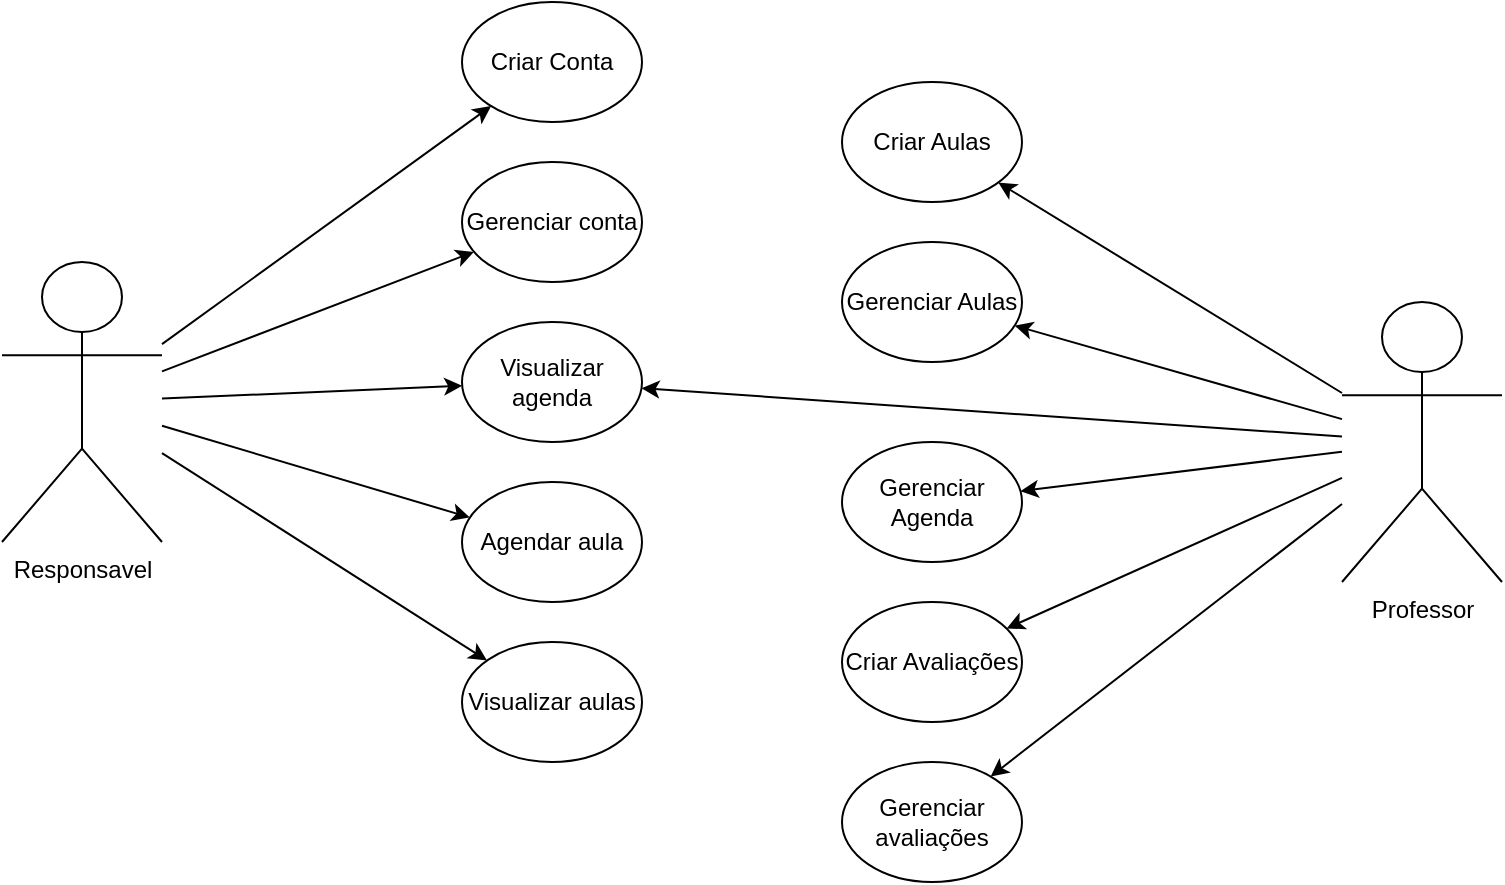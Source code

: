 <mxfile version="26.2.12">
  <diagram name="Página-1" id="_fJPHz3GEHOpVOtCrLtM">
    <mxGraphModel dx="1108" dy="609" grid="1" gridSize="10" guides="1" tooltips="1" connect="1" arrows="1" fold="1" page="1" pageScale="1" pageWidth="827" pageHeight="1169" math="0" shadow="0">
      <root>
        <mxCell id="0" />
        <mxCell id="1" parent="0" />
        <mxCell id="9yZYR11vGM9fc_dX3TNe-1" value="Responsavel" style="shape=umlActor;verticalLabelPosition=bottom;verticalAlign=top;html=1;outlineConnect=0;" vertex="1" parent="1">
          <mxGeometry x="10" y="170" width="80" height="140" as="geometry" />
        </mxCell>
        <mxCell id="9yZYR11vGM9fc_dX3TNe-2" value="Criar Conta" style="ellipse;whiteSpace=wrap;html=1;" vertex="1" parent="1">
          <mxGeometry x="240" y="40" width="90" height="60" as="geometry" />
        </mxCell>
        <mxCell id="9yZYR11vGM9fc_dX3TNe-3" value="Gerenciar conta" style="ellipse;whiteSpace=wrap;html=1;" vertex="1" parent="1">
          <mxGeometry x="240" y="120" width="90" height="60" as="geometry" />
        </mxCell>
        <mxCell id="9yZYR11vGM9fc_dX3TNe-4" value="Visualizar agenda" style="ellipse;whiteSpace=wrap;html=1;" vertex="1" parent="1">
          <mxGeometry x="240" y="200" width="90" height="60" as="geometry" />
        </mxCell>
        <mxCell id="9yZYR11vGM9fc_dX3TNe-5" value="Agendar aula" style="ellipse;whiteSpace=wrap;html=1;" vertex="1" parent="1">
          <mxGeometry x="240" y="280" width="90" height="60" as="geometry" />
        </mxCell>
        <mxCell id="9yZYR11vGM9fc_dX3TNe-6" value="Visualizar aulas" style="ellipse;whiteSpace=wrap;html=1;" vertex="1" parent="1">
          <mxGeometry x="240" y="360" width="90" height="60" as="geometry" />
        </mxCell>
        <mxCell id="9yZYR11vGM9fc_dX3TNe-8" value="" style="endArrow=classic;html=1;rounded=0;" edge="1" parent="1" source="9yZYR11vGM9fc_dX3TNe-1" target="9yZYR11vGM9fc_dX3TNe-2">
          <mxGeometry width="50" height="50" relative="1" as="geometry">
            <mxPoint x="390" y="340" as="sourcePoint" />
            <mxPoint x="440" y="290" as="targetPoint" />
          </mxGeometry>
        </mxCell>
        <mxCell id="9yZYR11vGM9fc_dX3TNe-9" value="" style="endArrow=classic;html=1;rounded=0;" edge="1" parent="1" source="9yZYR11vGM9fc_dX3TNe-1" target="9yZYR11vGM9fc_dX3TNe-3">
          <mxGeometry width="50" height="50" relative="1" as="geometry">
            <mxPoint x="120" y="289" as="sourcePoint" />
            <mxPoint x="269" y="150" as="targetPoint" />
          </mxGeometry>
        </mxCell>
        <mxCell id="9yZYR11vGM9fc_dX3TNe-10" value="" style="endArrow=classic;html=1;rounded=0;" edge="1" parent="1" source="9yZYR11vGM9fc_dX3TNe-1" target="9yZYR11vGM9fc_dX3TNe-4">
          <mxGeometry width="50" height="50" relative="1" as="geometry">
            <mxPoint x="120" y="258" as="sourcePoint" />
            <mxPoint x="260" y="179" as="targetPoint" />
          </mxGeometry>
        </mxCell>
        <mxCell id="9yZYR11vGM9fc_dX3TNe-11" value="" style="endArrow=classic;html=1;rounded=0;" edge="1" parent="1" source="9yZYR11vGM9fc_dX3TNe-1" target="9yZYR11vGM9fc_dX3TNe-5">
          <mxGeometry width="50" height="50" relative="1" as="geometry">
            <mxPoint x="120" y="273" as="sourcePoint" />
            <mxPoint x="252" y="248" as="targetPoint" />
          </mxGeometry>
        </mxCell>
        <mxCell id="9yZYR11vGM9fc_dX3TNe-12" value="" style="endArrow=classic;html=1;rounded=0;" edge="1" parent="1" source="9yZYR11vGM9fc_dX3TNe-1" target="9yZYR11vGM9fc_dX3TNe-6">
          <mxGeometry width="50" height="50" relative="1" as="geometry">
            <mxPoint x="120" y="287" as="sourcePoint" />
            <mxPoint x="252" y="312" as="targetPoint" />
          </mxGeometry>
        </mxCell>
        <mxCell id="9yZYR11vGM9fc_dX3TNe-14" value="Professor" style="shape=umlActor;verticalLabelPosition=bottom;verticalAlign=top;html=1;outlineConnect=0;" vertex="1" parent="1">
          <mxGeometry x="680" y="190" width="80" height="140" as="geometry" />
        </mxCell>
        <mxCell id="9yZYR11vGM9fc_dX3TNe-15" value="Gerenciar Agenda" style="ellipse;whiteSpace=wrap;html=1;" vertex="1" parent="1">
          <mxGeometry x="430" y="260" width="90" height="60" as="geometry" />
        </mxCell>
        <mxCell id="9yZYR11vGM9fc_dX3TNe-16" value="Criar Aulas" style="ellipse;whiteSpace=wrap;html=1;" vertex="1" parent="1">
          <mxGeometry x="430" y="80" width="90" height="60" as="geometry" />
        </mxCell>
        <mxCell id="9yZYR11vGM9fc_dX3TNe-17" value="Gerenciar Aulas" style="ellipse;whiteSpace=wrap;html=1;" vertex="1" parent="1">
          <mxGeometry x="430" y="160" width="90" height="60" as="geometry" />
        </mxCell>
        <mxCell id="9yZYR11vGM9fc_dX3TNe-18" value="Criar Avaliações" style="ellipse;whiteSpace=wrap;html=1;" vertex="1" parent="1">
          <mxGeometry x="430" y="340" width="90" height="60" as="geometry" />
        </mxCell>
        <mxCell id="9yZYR11vGM9fc_dX3TNe-19" value="Gerenciar avaliações" style="ellipse;whiteSpace=wrap;html=1;" vertex="1" parent="1">
          <mxGeometry x="430" y="420" width="90" height="60" as="geometry" />
        </mxCell>
        <mxCell id="9yZYR11vGM9fc_dX3TNe-21" value="" style="endArrow=classic;html=1;rounded=0;" edge="1" parent="1" source="9yZYR11vGM9fc_dX3TNe-14" target="9yZYR11vGM9fc_dX3TNe-4">
          <mxGeometry width="50" height="50" relative="1" as="geometry">
            <mxPoint x="390" y="420" as="sourcePoint" />
            <mxPoint x="440" y="370" as="targetPoint" />
          </mxGeometry>
        </mxCell>
        <mxCell id="9yZYR11vGM9fc_dX3TNe-22" value="" style="endArrow=classic;html=1;rounded=0;" edge="1" parent="1" source="9yZYR11vGM9fc_dX3TNe-14" target="9yZYR11vGM9fc_dX3TNe-15">
          <mxGeometry width="50" height="50" relative="1" as="geometry">
            <mxPoint x="390" y="420" as="sourcePoint" />
            <mxPoint x="440" y="370" as="targetPoint" />
          </mxGeometry>
        </mxCell>
        <mxCell id="9yZYR11vGM9fc_dX3TNe-23" value="" style="endArrow=classic;html=1;rounded=0;" edge="1" parent="1" source="9yZYR11vGM9fc_dX3TNe-14" target="9yZYR11vGM9fc_dX3TNe-16">
          <mxGeometry width="50" height="50" relative="1" as="geometry">
            <mxPoint x="690" y="254" as="sourcePoint" />
            <mxPoint x="545" y="306" as="targetPoint" />
          </mxGeometry>
        </mxCell>
        <mxCell id="9yZYR11vGM9fc_dX3TNe-24" value="" style="endArrow=classic;html=1;rounded=0;" edge="1" parent="1" source="9yZYR11vGM9fc_dX3TNe-14" target="9yZYR11vGM9fc_dX3TNe-17">
          <mxGeometry width="50" height="50" relative="1" as="geometry">
            <mxPoint x="690" y="268" as="sourcePoint" />
            <mxPoint x="536" y="378" as="targetPoint" />
          </mxGeometry>
        </mxCell>
        <mxCell id="9yZYR11vGM9fc_dX3TNe-25" value="" style="endArrow=classic;html=1;rounded=0;" edge="1" parent="1" source="9yZYR11vGM9fc_dX3TNe-14" target="9yZYR11vGM9fc_dX3TNe-18">
          <mxGeometry width="50" height="50" relative="1" as="geometry">
            <mxPoint x="690" y="283" as="sourcePoint" />
            <mxPoint x="529" y="455" as="targetPoint" />
          </mxGeometry>
        </mxCell>
        <mxCell id="9yZYR11vGM9fc_dX3TNe-26" value="" style="endArrow=classic;html=1;rounded=0;" edge="1" parent="1" source="9yZYR11vGM9fc_dX3TNe-14" target="9yZYR11vGM9fc_dX3TNe-19">
          <mxGeometry width="50" height="50" relative="1" as="geometry">
            <mxPoint x="690" y="297" as="sourcePoint" />
            <mxPoint x="524" y="533" as="targetPoint" />
          </mxGeometry>
        </mxCell>
      </root>
    </mxGraphModel>
  </diagram>
</mxfile>
